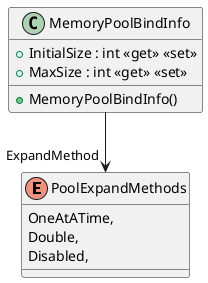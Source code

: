 @startuml
enum PoolExpandMethods {
    OneAtATime,
    Double,
    Disabled,
}
class MemoryPoolBindInfo {
    + MemoryPoolBindInfo()
    + InitialSize : int <<get>> <<set>>
    + MaxSize : int <<get>> <<set>>
}
MemoryPoolBindInfo --> "ExpandMethod" PoolExpandMethods
@enduml
